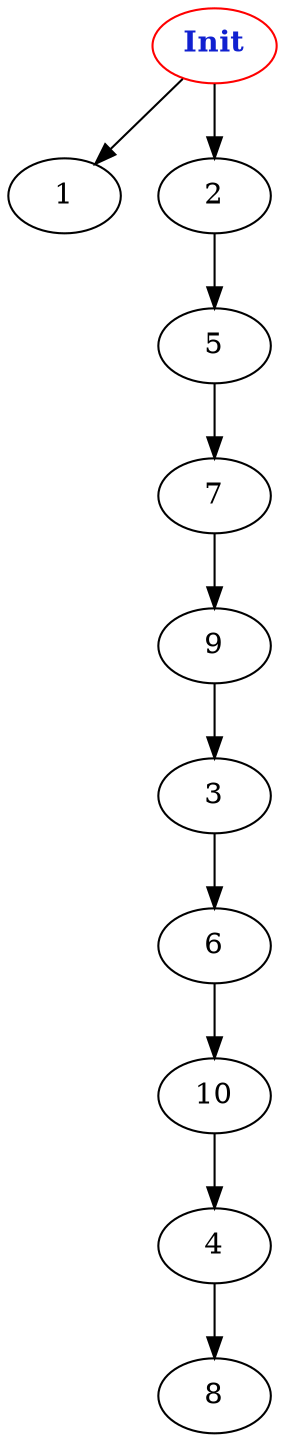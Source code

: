 digraph "Net Graph with 11 nodes" {
edge ["class"="link-class"]
"0" ["color"="red","label"=<<b>Init</b>>,"fontcolor"="#1020d0"]
"0" -> "1" ["weight"="2.0"]
"0" -> "2" ["weight"="4.0"]
"2" -> "5" ["weight"="4.0"]
"5" -> "7" ["weight"="3.0"]
"7" -> "9" ["weight"="3.0"]
"10" -> "4" ["weight"="1.0"]
"4" -> "8" ["weight"="6.0"]
"6" -> "10" ["weight"="6.0"]
"9" -> "3" ["weight"="7.0"]
"3" -> "6" ["weight"="5.0"]
}